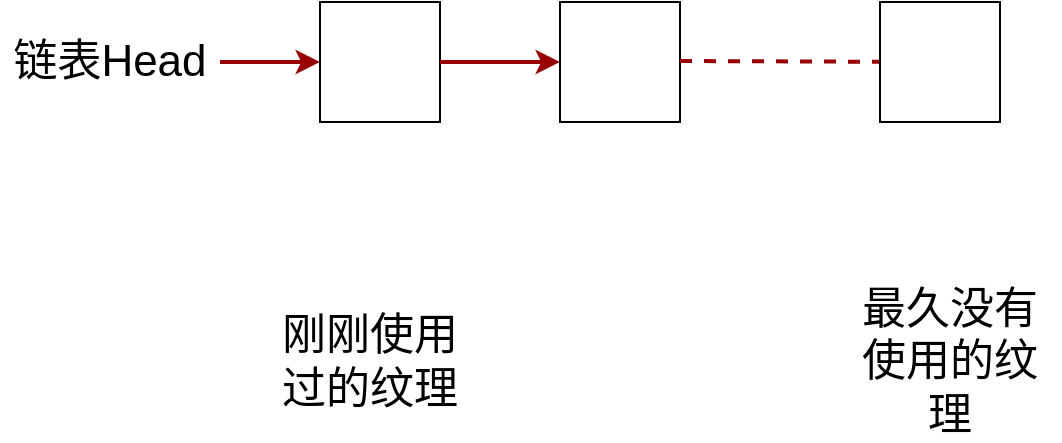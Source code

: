<mxfile pages="1" version="11.2.8" type="github"><diagram id="7j3A2cuAGgL4tYC8n-ux" name="Page-1"><mxGraphModel dx="891" dy="623" grid="1" gridSize="10" guides="1" tooltips="1" connect="1" arrows="1" fold="1" page="1" pageScale="1" pageWidth="3300" pageHeight="4681" math="0" shadow="0"><root><mxCell id="0"/><mxCell id="1" parent="0"/><mxCell id="QCf471dcXcUAyLYK0_V5-2" value="" style="whiteSpace=wrap;html=1;aspect=fixed;" vertex="1" parent="1"><mxGeometry x="590" y="250" width="60" height="60" as="geometry"/></mxCell><mxCell id="QCf471dcXcUAyLYK0_V5-6" value="" style="whiteSpace=wrap;html=1;aspect=fixed;" vertex="1" parent="1"><mxGeometry x="710" y="250" width="60" height="60" as="geometry"/></mxCell><mxCell id="QCf471dcXcUAyLYK0_V5-3" value="&lt;font style=&quot;font-size: 22px&quot;&gt;链表Head&lt;/font&gt;" style="text;html=1;strokeColor=none;fillColor=none;align=center;verticalAlign=middle;whiteSpace=wrap;rounded=0;" vertex="1" parent="1"><mxGeometry x="430" y="270" width="110" height="20" as="geometry"/></mxCell><mxCell id="QCf471dcXcUAyLYK0_V5-5" style="edgeStyle=none;comic=0;orthogonalLoop=1;jettySize=auto;html=1;exitX=1;exitY=0.5;exitDx=0;exitDy=0;strokeColor=#990000;strokeWidth=2;fontColor=#000000;fontSize=14;entryX=0;entryY=0.5;entryDx=0;entryDy=0;" edge="1" parent="1" source="QCf471dcXcUAyLYK0_V5-3" target="QCf471dcXcUAyLYK0_V5-2"><mxGeometry relative="1" as="geometry"><mxPoint x="716.716" y="196.784" as="sourcePoint"/><mxPoint x="660" y="303.54" as="targetPoint"/></mxGeometry></mxCell><mxCell id="QCf471dcXcUAyLYK0_V5-8" style="edgeStyle=none;comic=0;orthogonalLoop=1;jettySize=auto;html=1;exitX=1;exitY=0.5;exitDx=0;exitDy=0;strokeColor=#990000;strokeWidth=2;fontColor=#000000;fontSize=14;" edge="1" parent="1" source="QCf471dcXcUAyLYK0_V5-2" target="QCf471dcXcUAyLYK0_V5-6"><mxGeometry relative="1" as="geometry"><mxPoint x="660" y="280" as="sourcePoint"/><mxPoint x="710" y="280" as="targetPoint"/></mxGeometry></mxCell><mxCell id="QCf471dcXcUAyLYK0_V5-10" value="" style="endArrow=none;dashed=1;html=1;strokeColor=#990000;strokeWidth=2;" edge="1" parent="1" target="QCf471dcXcUAyLYK0_V5-11"><mxGeometry width="50" height="50" relative="1" as="geometry"><mxPoint x="770" y="279.5" as="sourcePoint"/><mxPoint x="860" y="280" as="targetPoint"/></mxGeometry></mxCell><mxCell id="QCf471dcXcUAyLYK0_V5-11" value="" style="whiteSpace=wrap;html=1;aspect=fixed;" vertex="1" parent="1"><mxGeometry x="870" y="250" width="60" height="60" as="geometry"/></mxCell><mxCell id="QCf471dcXcUAyLYK0_V5-12" value="&lt;font style=&quot;font-size: 22px&quot;&gt;刚刚使用过的纹理&lt;/font&gt;" style="text;html=1;strokeColor=none;fillColor=none;align=center;verticalAlign=middle;whiteSpace=wrap;rounded=0;" vertex="1" parent="1"><mxGeometry x="560" y="420" width="110" height="20" as="geometry"/></mxCell><mxCell id="QCf471dcXcUAyLYK0_V5-15" value="&lt;span style=&quot;font-size: 22px&quot;&gt;最久没有使用的纹理&lt;/span&gt;" style="text;html=1;strokeColor=none;fillColor=none;align=center;verticalAlign=middle;whiteSpace=wrap;rounded=0;" vertex="1" parent="1"><mxGeometry x="850" y="420" width="110" height="20" as="geometry"/></mxCell></root></mxGraphModel></diagram></mxfile>